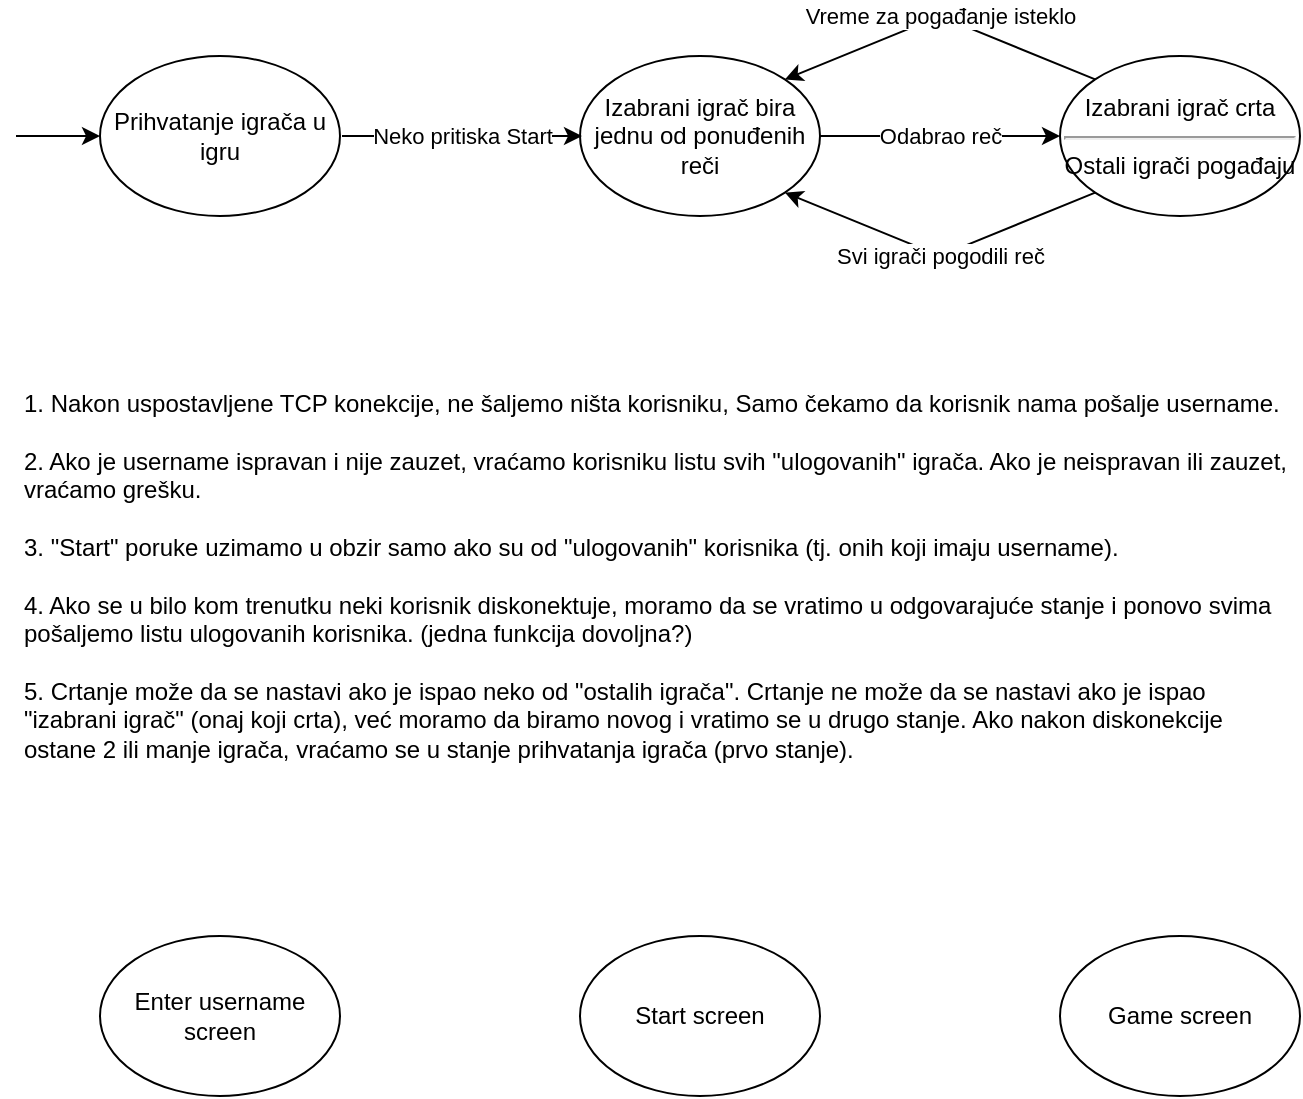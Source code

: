 <mxfile version="14.5.3" type="device"><diagram id="4RVQL2L7pGW2ltaC9CmT" name="Page-1"><mxGraphModel dx="782" dy="468" grid="1" gridSize="10" guides="1" tooltips="1" connect="1" arrows="1" fold="1" page="1" pageScale="1" pageWidth="850" pageHeight="1100" math="0" shadow="0"><root><mxCell id="0"/><mxCell id="1" parent="0"/><mxCell id="Qal1k3B7beHNUOLOtVil-1" value="Prihvatanje igrača u igru" style="ellipse;whiteSpace=wrap;html=1;" parent="1" vertex="1"><mxGeometry x="80" y="160" width="120" height="80" as="geometry"/></mxCell><mxCell id="Qal1k3B7beHNUOLOtVil-2" value="" style="endArrow=classic;html=1;entryX=0;entryY=0.5;entryDx=0;entryDy=0;" parent="1" target="Qal1k3B7beHNUOLOtVil-1" edge="1"><mxGeometry width="50" height="50" relative="1" as="geometry"><mxPoint x="38" y="200" as="sourcePoint"/><mxPoint x="430" y="210" as="targetPoint"/></mxGeometry></mxCell><mxCell id="Qal1k3B7beHNUOLOtVil-3" value="Izabrani igrač bira jednu od ponuđenih reči" style="ellipse;whiteSpace=wrap;html=1;" parent="1" vertex="1"><mxGeometry x="320" y="160" width="120" height="80" as="geometry"/></mxCell><mxCell id="Qal1k3B7beHNUOLOtVil-4" value="Neko pritiska Start" style="endArrow=classic;html=1;exitX=1;exitY=0.5;exitDx=0;exitDy=0;entryX=0;entryY=0.5;entryDx=0;entryDy=0;" parent="1" edge="1"><mxGeometry width="50" height="50" relative="1" as="geometry"><mxPoint x="201" y="200" as="sourcePoint"/><mxPoint x="321" y="200" as="targetPoint"/></mxGeometry></mxCell><mxCell id="Qal1k3B7beHNUOLOtVil-5" value="Izabrani igrač crta&lt;br&gt;&lt;hr&gt;Ostali igrači pogađaju" style="ellipse;whiteSpace=wrap;html=1;" parent="1" vertex="1"><mxGeometry x="560" y="160" width="120" height="80" as="geometry"/></mxCell><mxCell id="Qal1k3B7beHNUOLOtVil-6" value="Odabrao reč" style="endArrow=classic;html=1;exitX=1;exitY=0.5;exitDx=0;exitDy=0;entryX=0;entryY=0.5;entryDx=0;entryDy=0;" parent="1" source="Qal1k3B7beHNUOLOtVil-3" target="Qal1k3B7beHNUOLOtVil-5" edge="1"><mxGeometry width="50" height="50" relative="1" as="geometry"><mxPoint x="380" y="230" as="sourcePoint"/><mxPoint x="430" y="180" as="targetPoint"/></mxGeometry></mxCell><mxCell id="Qal1k3B7beHNUOLOtVil-7" value="Vreme za pogađanje isteklo" style="endArrow=classic;html=1;exitX=0;exitY=0;exitDx=0;exitDy=0;entryX=1;entryY=0;entryDx=0;entryDy=0;" parent="1" source="Qal1k3B7beHNUOLOtVil-5" target="Qal1k3B7beHNUOLOtVil-3" edge="1"><mxGeometry width="50" height="50" relative="1" as="geometry"><mxPoint x="380" y="230" as="sourcePoint"/><mxPoint x="430" y="180" as="targetPoint"/><Array as="points"><mxPoint x="500" y="140"/></Array></mxGeometry></mxCell><mxCell id="Qal1k3B7beHNUOLOtVil-8" value="Svi igrači pogodili reč" style="endArrow=classic;html=1;exitX=0;exitY=1;exitDx=0;exitDy=0;entryX=1;entryY=1;entryDx=0;entryDy=0;" parent="1" source="Qal1k3B7beHNUOLOtVil-5" target="Qal1k3B7beHNUOLOtVil-3" edge="1"><mxGeometry width="50" height="50" relative="1" as="geometry"><mxPoint x="380" y="230" as="sourcePoint"/><mxPoint x="430" y="180" as="targetPoint"/><Array as="points"><mxPoint x="500" y="260"/></Array></mxGeometry></mxCell><mxCell id="PHaXAE6za9eZgLXF3JPC-3" value="1. Nakon uspostavljene TCP konekcije, ne šaljemo ništa korisniku, Samo čekamo da korisnik nama pošalje username.&lt;br&gt;&lt;br&gt;2. Ako je username ispravan i nije zauzet, vraćamo korisniku listu svih &quot;ulogovanih&quot; igrača. Ako je neispravan ili zauzet, vraćamo grešku.&lt;br&gt;&lt;br&gt;3. &quot;Start&quot; poruke uzimamo u obzir samo ako su od &quot;ulogovanih&quot; korisnika (tj. onih koji imaju username).&lt;br&gt;&lt;br&gt;4. Ako se u bilo kom trenutku neki korisnik diskonektuje, moramo da se vratimo u odgovarajuće stanje i ponovo svima pošaljemo listu ulogovanih korisnika. (jedna funkcija dovoljna?)&lt;br&gt;&lt;br&gt;5. Crtanje može da se nastavi ako je ispao neko od &quot;ostalih igrača&quot;. Crtanje ne može da se nastavi ako je ispao &quot;izabrani igrač&quot; (onaj koji crta), već moramo da biramo novog i vratimo se u drugo stanje. Ako nakon diskonekcije ostane 2 ili manje igrača, vraćamo se u stanje prihvatanja igrača (prvo stanje)." style="text;html=1;strokeColor=none;fillColor=none;align=left;verticalAlign=top;whiteSpace=wrap;rounded=0;" vertex="1" parent="1"><mxGeometry x="40" y="320" width="640" height="210" as="geometry"/></mxCell><mxCell id="PHaXAE6za9eZgLXF3JPC-4" value="Enter username screen" style="ellipse;whiteSpace=wrap;html=1;align=center;" vertex="1" parent="1"><mxGeometry x="80" y="600" width="120" height="80" as="geometry"/></mxCell><mxCell id="PHaXAE6za9eZgLXF3JPC-5" value="Start screen" style="ellipse;whiteSpace=wrap;html=1;align=center;" vertex="1" parent="1"><mxGeometry x="320" y="600" width="120" height="80" as="geometry"/></mxCell><mxCell id="PHaXAE6za9eZgLXF3JPC-6" value="Game screen" style="ellipse;whiteSpace=wrap;html=1;align=center;" vertex="1" parent="1"><mxGeometry x="560" y="600" width="120" height="80" as="geometry"/></mxCell></root></mxGraphModel></diagram></mxfile>